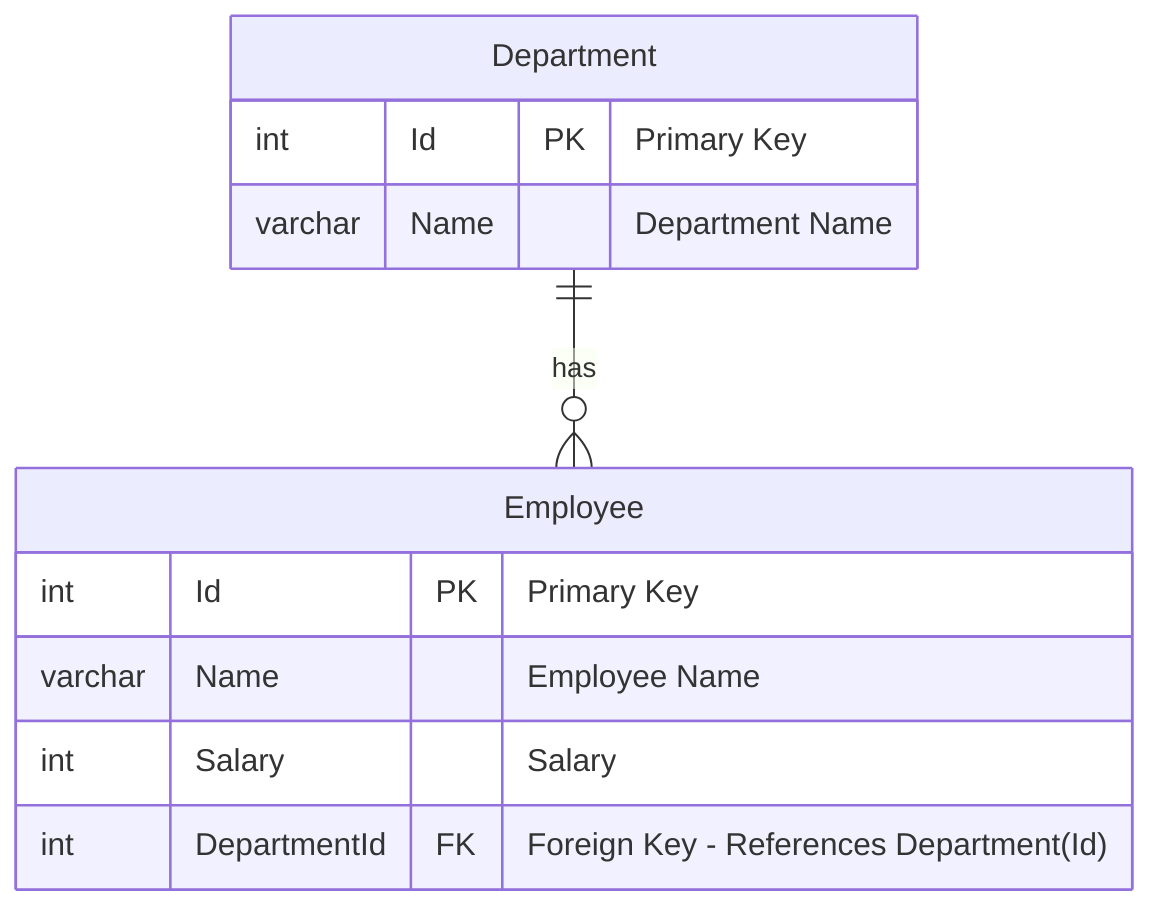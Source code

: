 erDiagram
    Department {
        int Id PK "Primary Key"
        varchar Name "Department Name"
    }
    Employee {
        int Id PK "Primary Key"
        varchar Name "Employee Name"
        int Salary "Salary"
        int DepartmentId FK "Foreign Key - References Department(Id)"
    }

    Department ||--o{ Employee : "has"